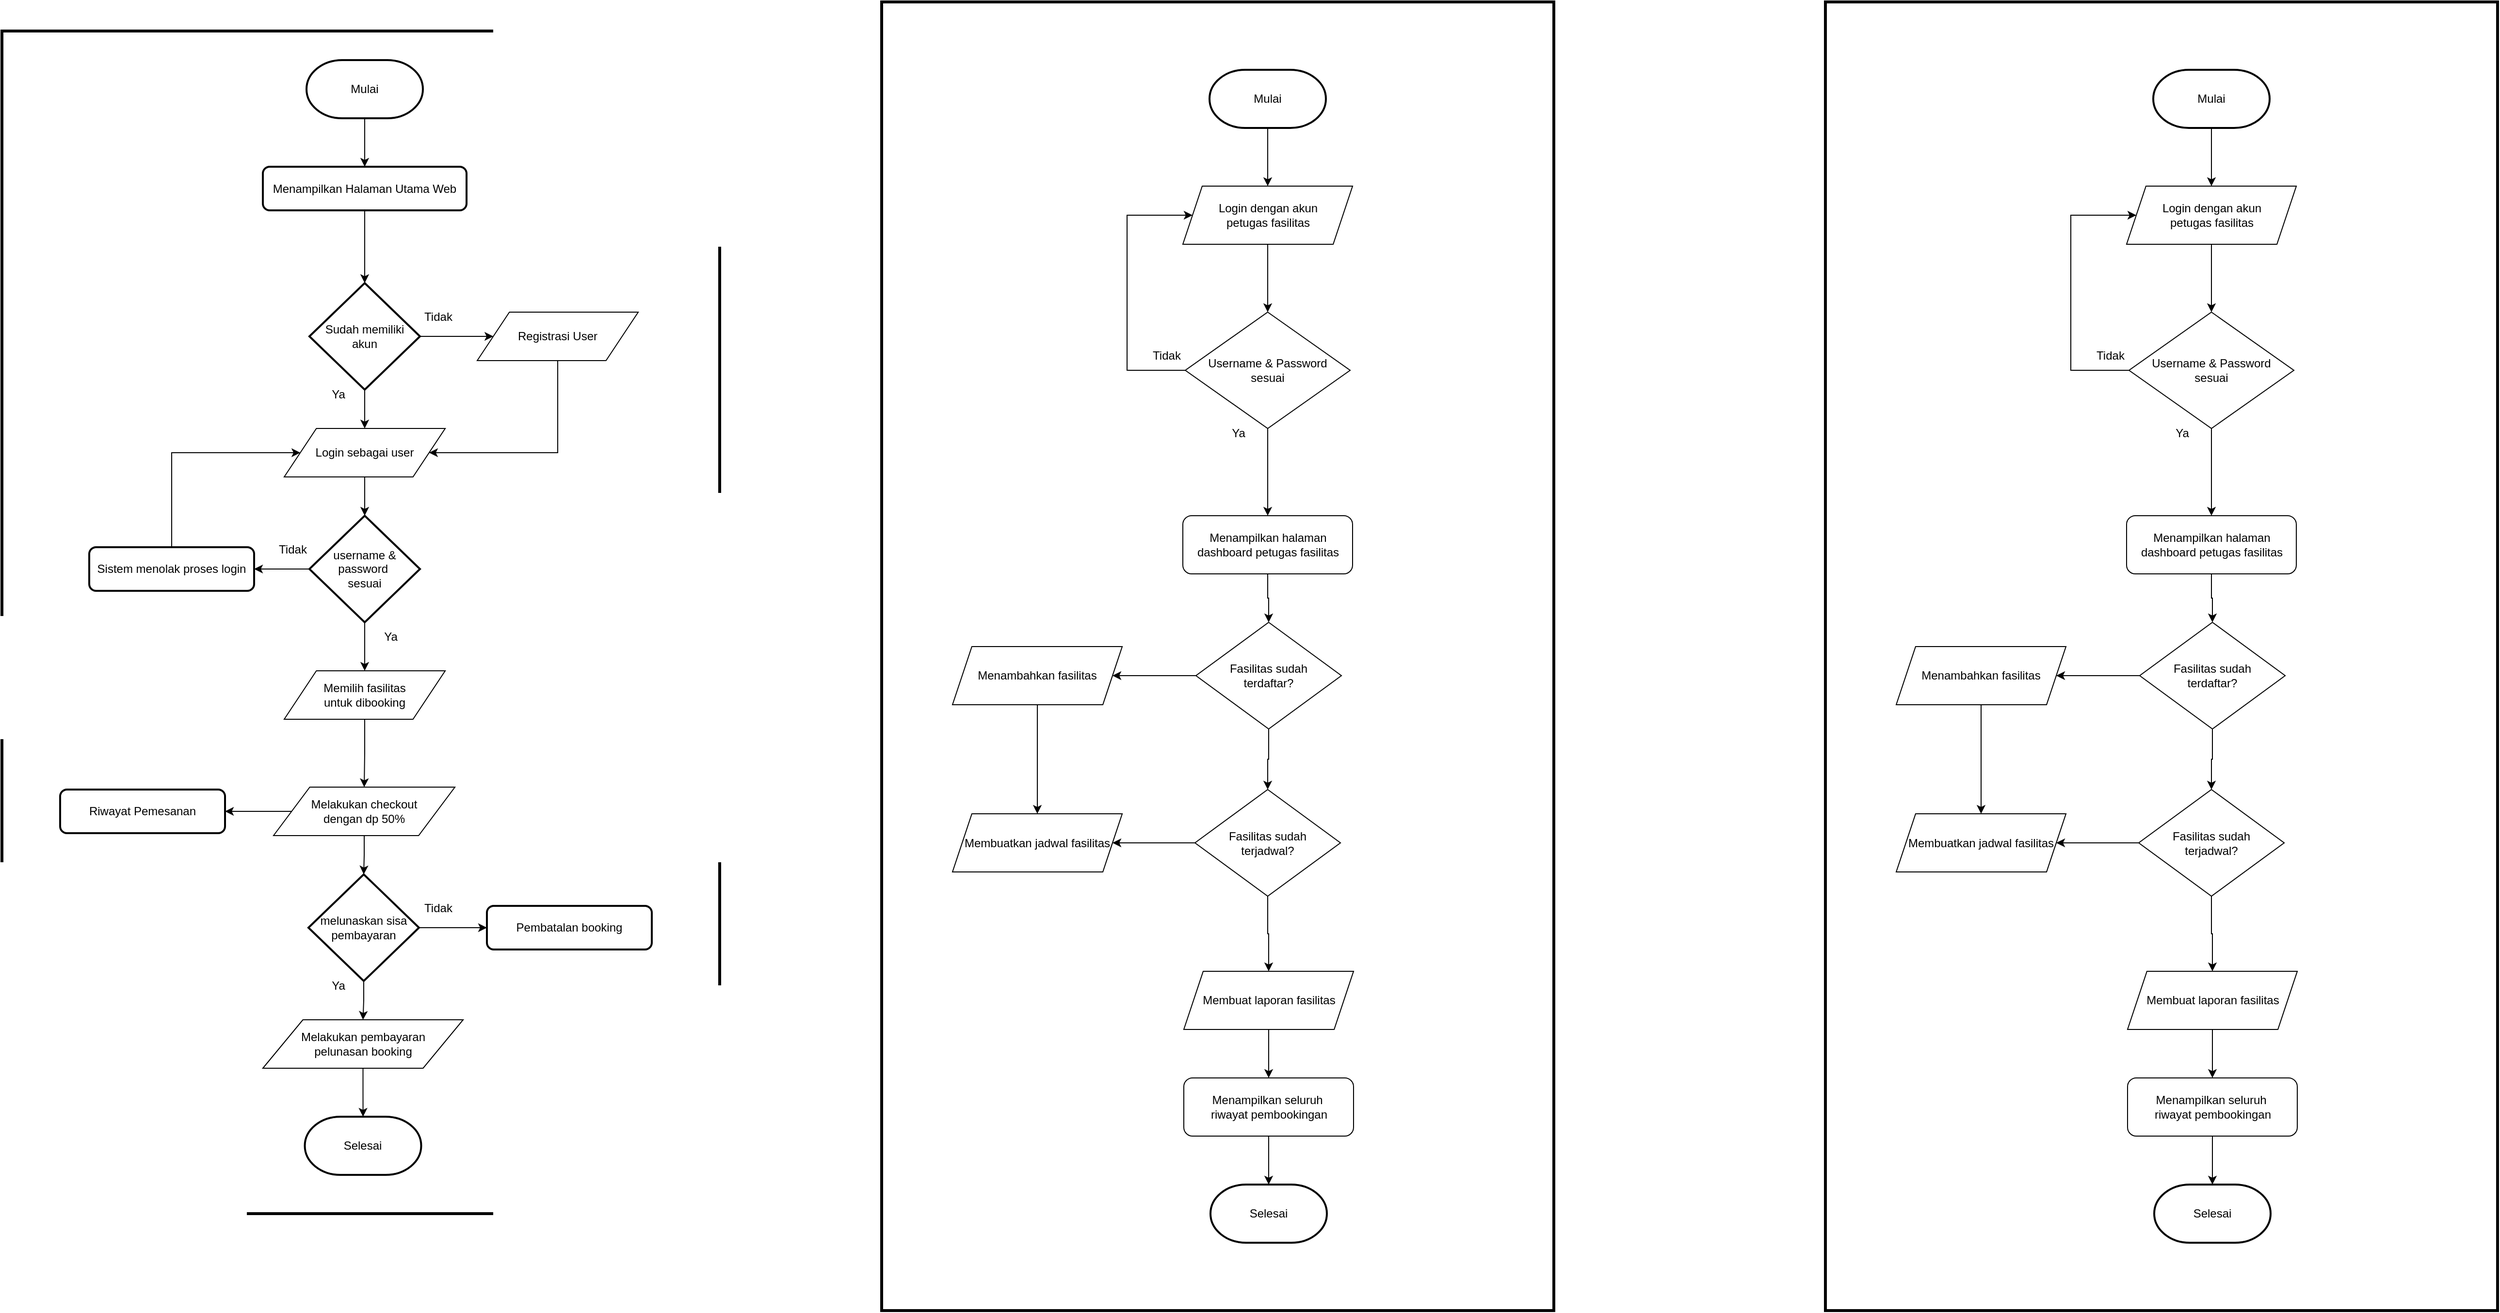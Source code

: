 <mxfile version="27.0.9">
  <diagram name="Halaman-1" id="lXgG5TOPFPsJoRf4Towu">
    <mxGraphModel dx="3930" dy="3294" grid="1" gridSize="10" guides="1" tooltips="1" connect="1" arrows="1" fold="1" page="1" pageScale="1" pageWidth="827" pageHeight="1169" math="0" shadow="0">
      <root>
        <mxCell id="0" />
        <mxCell id="1" parent="0" />
        <mxCell id="fmv-5AiRT6eqGZ5pxrEr-5" value="" style="edgeStyle=orthogonalEdgeStyle;rounded=0;orthogonalLoop=1;jettySize=auto;html=1;entryX=0.5;entryY=0;entryDx=0;entryDy=0;" parent="1" source="fmv-5AiRT6eqGZ5pxrEr-3" target="fmv-5AiRT6eqGZ5pxrEr-33" edge="1">
          <mxGeometry relative="1" as="geometry">
            <mxPoint x="414.0" y="110.0" as="targetPoint" />
          </mxGeometry>
        </mxCell>
        <mxCell id="fmv-5AiRT6eqGZ5pxrEr-3" value="Mulai" style="strokeWidth=2;html=1;shape=mxgraph.flowchart.terminator;whiteSpace=wrap;" parent="1" vertex="1">
          <mxGeometry x="354" y="-10" width="120" height="60" as="geometry" />
        </mxCell>
        <mxCell id="fmv-5AiRT6eqGZ5pxrEr-19" value="" style="edgeStyle=orthogonalEdgeStyle;rounded=0;orthogonalLoop=1;jettySize=auto;html=1;exitX=0.5;exitY=1;exitDx=0;exitDy=0;" parent="1" source="fmv-5AiRT6eqGZ5pxrEr-33" target="fmv-5AiRT6eqGZ5pxrEr-18" edge="1">
          <mxGeometry relative="1" as="geometry">
            <mxPoint x="414.0" y="160.0" as="sourcePoint" />
          </mxGeometry>
        </mxCell>
        <mxCell id="fmv-5AiRT6eqGZ5pxrEr-10" value="" style="edgeStyle=orthogonalEdgeStyle;rounded=0;orthogonalLoop=1;jettySize=auto;html=1;" parent="1" source="fmv-5AiRT6eqGZ5pxrEr-6" target="fmv-5AiRT6eqGZ5pxrEr-9" edge="1">
          <mxGeometry relative="1" as="geometry" />
        </mxCell>
        <mxCell id="fmv-5AiRT6eqGZ5pxrEr-6" value="Login sebagai user" style="shape=parallelogram;perimeter=parallelogramPerimeter;whiteSpace=wrap;html=1;dashed=0;" parent="1" vertex="1">
          <mxGeometry x="331" y="370" width="166" height="50" as="geometry" />
        </mxCell>
        <mxCell id="fmv-5AiRT6eqGZ5pxrEr-16" style="edgeStyle=orthogonalEdgeStyle;rounded=0;orthogonalLoop=1;jettySize=auto;html=1;exitX=0.5;exitY=0;exitDx=0;exitDy=0;entryX=0;entryY=0.5;entryDx=0;entryDy=0;" parent="1" source="fmv-5AiRT6eqGZ5pxrEr-8" target="fmv-5AiRT6eqGZ5pxrEr-6" edge="1">
          <mxGeometry relative="1" as="geometry">
            <Array as="points">
              <mxPoint x="215" y="395" />
            </Array>
          </mxGeometry>
        </mxCell>
        <mxCell id="fmv-5AiRT6eqGZ5pxrEr-8" value="Sistem menolak proses login" style="rounded=1;whiteSpace=wrap;html=1;absoluteArcSize=1;arcSize=14;strokeWidth=2;" parent="1" vertex="1">
          <mxGeometry x="130" y="492.5" width="170" height="45" as="geometry" />
        </mxCell>
        <mxCell id="fmv-5AiRT6eqGZ5pxrEr-13" value="" style="edgeStyle=orthogonalEdgeStyle;rounded=0;orthogonalLoop=1;jettySize=auto;html=1;" parent="1" source="fmv-5AiRT6eqGZ5pxrEr-9" target="fmv-5AiRT6eqGZ5pxrEr-8" edge="1">
          <mxGeometry relative="1" as="geometry" />
        </mxCell>
        <mxCell id="fmv-5AiRT6eqGZ5pxrEr-24" value="" style="edgeStyle=orthogonalEdgeStyle;rounded=0;orthogonalLoop=1;jettySize=auto;html=1;" parent="1" source="fmv-5AiRT6eqGZ5pxrEr-9" target="fmv-5AiRT6eqGZ5pxrEr-23" edge="1">
          <mxGeometry relative="1" as="geometry" />
        </mxCell>
        <mxCell id="fmv-5AiRT6eqGZ5pxrEr-9" value="username &amp;amp; password&amp;nbsp;&lt;div&gt;sesuai&lt;/div&gt;" style="strokeWidth=2;html=1;shape=mxgraph.flowchart.decision;whiteSpace=wrap;" parent="1" vertex="1">
          <mxGeometry x="357" y="460" width="114" height="110" as="geometry" />
        </mxCell>
        <mxCell id="fmv-5AiRT6eqGZ5pxrEr-28" style="edgeStyle=orthogonalEdgeStyle;rounded=0;orthogonalLoop=1;jettySize=auto;html=1;exitX=0.5;exitY=1;exitDx=0;exitDy=0;entryX=1;entryY=0.5;entryDx=0;entryDy=0;" parent="1" source="fmv-5AiRT6eqGZ5pxrEr-14" target="fmv-5AiRT6eqGZ5pxrEr-6" edge="1">
          <mxGeometry relative="1" as="geometry">
            <Array as="points">
              <mxPoint x="613" y="395" />
            </Array>
          </mxGeometry>
        </mxCell>
        <mxCell id="fmv-5AiRT6eqGZ5pxrEr-14" value="Registrasi User" style="shape=parallelogram;perimeter=parallelogramPerimeter;whiteSpace=wrap;html=1;dashed=0;" parent="1" vertex="1">
          <mxGeometry x="530" y="250" width="166" height="50" as="geometry" />
        </mxCell>
        <mxCell id="fmv-5AiRT6eqGZ5pxrEr-21" value="" style="edgeStyle=orthogonalEdgeStyle;rounded=0;orthogonalLoop=1;jettySize=auto;html=1;" parent="1" source="fmv-5AiRT6eqGZ5pxrEr-18" target="fmv-5AiRT6eqGZ5pxrEr-14" edge="1">
          <mxGeometry relative="1" as="geometry" />
        </mxCell>
        <mxCell id="fmv-5AiRT6eqGZ5pxrEr-27" value="" style="edgeStyle=orthogonalEdgeStyle;rounded=0;orthogonalLoop=1;jettySize=auto;html=1;" parent="1" source="fmv-5AiRT6eqGZ5pxrEr-18" target="fmv-5AiRT6eqGZ5pxrEr-6" edge="1">
          <mxGeometry relative="1" as="geometry" />
        </mxCell>
        <mxCell id="fmv-5AiRT6eqGZ5pxrEr-18" value="Sudah memiliki&lt;div&gt;akun&lt;/div&gt;" style="strokeWidth=2;html=1;shape=mxgraph.flowchart.decision;whiteSpace=wrap;" parent="1" vertex="1">
          <mxGeometry x="357" y="220" width="114" height="110" as="geometry" />
        </mxCell>
        <mxCell id="fmv-5AiRT6eqGZ5pxrEr-26" value="" style="edgeStyle=orthogonalEdgeStyle;rounded=0;orthogonalLoop=1;jettySize=auto;html=1;" parent="1" source="fmv-5AiRT6eqGZ5pxrEr-23" target="fmv-5AiRT6eqGZ5pxrEr-25" edge="1">
          <mxGeometry relative="1" as="geometry" />
        </mxCell>
        <mxCell id="fmv-5AiRT6eqGZ5pxrEr-23" value="Memilih fasilitas&lt;div&gt;untuk d&lt;span style=&quot;background-color: transparent; color: light-dark(rgb(0, 0, 0), rgb(255, 255, 255));&quot;&gt;ibooking&lt;/span&gt;&lt;/div&gt;" style="shape=parallelogram;perimeter=parallelogramPerimeter;whiteSpace=wrap;html=1;dashed=0;" parent="1" vertex="1">
          <mxGeometry x="331" y="620" width="166" height="50" as="geometry" />
        </mxCell>
        <mxCell id="fmv-5AiRT6eqGZ5pxrEr-36" value="" style="edgeStyle=orthogonalEdgeStyle;rounded=0;orthogonalLoop=1;jettySize=auto;html=1;" parent="1" source="fmv-5AiRT6eqGZ5pxrEr-25" target="fmv-5AiRT6eqGZ5pxrEr-35" edge="1">
          <mxGeometry relative="1" as="geometry" />
        </mxCell>
        <mxCell id="fmv-5AiRT6eqGZ5pxrEr-38" value="" style="edgeStyle=orthogonalEdgeStyle;rounded=0;orthogonalLoop=1;jettySize=auto;html=1;" parent="1" source="fmv-5AiRT6eqGZ5pxrEr-25" target="fmv-5AiRT6eqGZ5pxrEr-37" edge="1">
          <mxGeometry relative="1" as="geometry" />
        </mxCell>
        <mxCell id="fmv-5AiRT6eqGZ5pxrEr-25" value="Melakukan checkout&lt;div&gt;dengan dp 50%&lt;/div&gt;" style="shape=parallelogram;perimeter=parallelogramPerimeter;whiteSpace=wrap;html=1;dashed=0;" parent="1" vertex="1">
          <mxGeometry x="320" y="740" width="187" height="50" as="geometry" />
        </mxCell>
        <mxCell id="fmv-5AiRT6eqGZ5pxrEr-29" value="Tidak" style="text;html=1;align=center;verticalAlign=middle;whiteSpace=wrap;rounded=0;" parent="1" vertex="1">
          <mxGeometry x="310" y="480" width="60" height="30" as="geometry" />
        </mxCell>
        <mxCell id="fmv-5AiRT6eqGZ5pxrEr-30" value="Ya" style="text;html=1;align=center;verticalAlign=middle;whiteSpace=wrap;rounded=0;" parent="1" vertex="1">
          <mxGeometry x="357" y="320" width="60" height="30" as="geometry" />
        </mxCell>
        <mxCell id="fmv-5AiRT6eqGZ5pxrEr-31" value="Ya" style="text;html=1;align=center;verticalAlign=middle;whiteSpace=wrap;rounded=0;" parent="1" vertex="1">
          <mxGeometry x="411" y="570" width="60" height="30" as="geometry" />
        </mxCell>
        <mxCell id="fmv-5AiRT6eqGZ5pxrEr-32" value="Tidak" style="text;html=1;align=center;verticalAlign=middle;whiteSpace=wrap;rounded=0;" parent="1" vertex="1">
          <mxGeometry x="460" y="240" width="60" height="30" as="geometry" />
        </mxCell>
        <mxCell id="fmv-5AiRT6eqGZ5pxrEr-33" value="Menampilkan Halaman Utama Web" style="rounded=1;whiteSpace=wrap;html=1;absoluteArcSize=1;arcSize=14;strokeWidth=2;" parent="1" vertex="1">
          <mxGeometry x="309" y="100" width="210" height="45" as="geometry" />
        </mxCell>
        <mxCell id="fmv-5AiRT6eqGZ5pxrEr-35" value="Riwayat Pemesanan" style="rounded=1;whiteSpace=wrap;html=1;absoluteArcSize=1;arcSize=14;strokeWidth=2;" parent="1" vertex="1">
          <mxGeometry x="100" y="742.5" width="170" height="45" as="geometry" />
        </mxCell>
        <mxCell id="fmv-5AiRT6eqGZ5pxrEr-40" value="" style="edgeStyle=orthogonalEdgeStyle;rounded=0;orthogonalLoop=1;jettySize=auto;html=1;" parent="1" source="fmv-5AiRT6eqGZ5pxrEr-37" target="fmv-5AiRT6eqGZ5pxrEr-39" edge="1">
          <mxGeometry relative="1" as="geometry" />
        </mxCell>
        <mxCell id="fmv-5AiRT6eqGZ5pxrEr-43" value="" style="edgeStyle=orthogonalEdgeStyle;rounded=0;orthogonalLoop=1;jettySize=auto;html=1;" parent="1" source="fmv-5AiRT6eqGZ5pxrEr-37" target="fmv-5AiRT6eqGZ5pxrEr-42" edge="1">
          <mxGeometry relative="1" as="geometry" />
        </mxCell>
        <mxCell id="fmv-5AiRT6eqGZ5pxrEr-37" value="melunaskan sisa&lt;div&gt;pembayaran&lt;/div&gt;" style="strokeWidth=2;html=1;shape=mxgraph.flowchart.decision;whiteSpace=wrap;" parent="1" vertex="1">
          <mxGeometry x="356" y="830" width="114" height="110" as="geometry" />
        </mxCell>
        <mxCell id="fmv-5AiRT6eqGZ5pxrEr-47" value="" style="edgeStyle=orthogonalEdgeStyle;rounded=0;orthogonalLoop=1;jettySize=auto;html=1;" parent="1" source="fmv-5AiRT6eqGZ5pxrEr-39" target="fmv-5AiRT6eqGZ5pxrEr-46" edge="1">
          <mxGeometry relative="1" as="geometry" />
        </mxCell>
        <mxCell id="fmv-5AiRT6eqGZ5pxrEr-39" value="Melakukan pembayaran&lt;div&gt;pelunasan booking&lt;/div&gt;" style="shape=parallelogram;perimeter=parallelogramPerimeter;whiteSpace=wrap;html=1;dashed=0;" parent="1" vertex="1">
          <mxGeometry x="309" y="980" width="206.5" height="50" as="geometry" />
        </mxCell>
        <mxCell id="fmv-5AiRT6eqGZ5pxrEr-42" value="Pembatalan booking" style="rounded=1;whiteSpace=wrap;html=1;absoluteArcSize=1;arcSize=14;strokeWidth=2;" parent="1" vertex="1">
          <mxGeometry x="540" y="862.5" width="170" height="45" as="geometry" />
        </mxCell>
        <mxCell id="fmv-5AiRT6eqGZ5pxrEr-44" value="Ya" style="text;html=1;align=center;verticalAlign=middle;whiteSpace=wrap;rounded=0;" parent="1" vertex="1">
          <mxGeometry x="357" y="930" width="60" height="30" as="geometry" />
        </mxCell>
        <mxCell id="fmv-5AiRT6eqGZ5pxrEr-45" value="Tidak" style="text;html=1;align=center;verticalAlign=middle;whiteSpace=wrap;rounded=0;" parent="1" vertex="1">
          <mxGeometry x="460" y="850" width="60" height="30" as="geometry" />
        </mxCell>
        <mxCell id="fmv-5AiRT6eqGZ5pxrEr-46" value="Selesai" style="strokeWidth=2;html=1;shape=mxgraph.flowchart.terminator;whiteSpace=wrap;" parent="1" vertex="1">
          <mxGeometry x="352.25" y="1080" width="120" height="60" as="geometry" />
        </mxCell>
        <mxCell id="fmv-5AiRT6eqGZ5pxrEr-49" value="" style="rounded=0;whiteSpace=wrap;html=1;fillColor=none;strokeWidth=3;" parent="1" vertex="1">
          <mxGeometry x="40" y="-40" width="740" height="1220" as="geometry" />
        </mxCell>
        <mxCell id="fmv-5AiRT6eqGZ5pxrEr-51" value="" style="edgeStyle=orthogonalEdgeStyle;rounded=0;orthogonalLoop=1;jettySize=auto;html=1;entryX=0.5;entryY=0;entryDx=0;entryDy=0;" parent="1" source="fmv-5AiRT6eqGZ5pxrEr-52" target="fmv-5AiRT6eqGZ5pxrEr-58" edge="1">
          <mxGeometry relative="1" as="geometry">
            <mxPoint x="1345" y="110.0" as="targetPoint" />
          </mxGeometry>
        </mxCell>
        <mxCell id="fmv-5AiRT6eqGZ5pxrEr-52" value="Mulai" style="strokeWidth=2;html=1;shape=mxgraph.flowchart.terminator;whiteSpace=wrap;" parent="1" vertex="1">
          <mxGeometry x="1285" width="120" height="60" as="geometry" />
        </mxCell>
        <mxCell id="fmv-5AiRT6eqGZ5pxrEr-60" value="" style="edgeStyle=orthogonalEdgeStyle;rounded=0;orthogonalLoop=1;jettySize=auto;html=1;" parent="1" source="fmv-5AiRT6eqGZ5pxrEr-58" target="fmv-5AiRT6eqGZ5pxrEr-59" edge="1">
          <mxGeometry relative="1" as="geometry" />
        </mxCell>
        <mxCell id="fmv-5AiRT6eqGZ5pxrEr-58" value="Login dengan akun&lt;div&gt;petugas fasilitas&lt;/div&gt;" style="shape=parallelogram;perimeter=parallelogramPerimeter;whiteSpace=wrap;html=1;fixedSize=1;" parent="1" vertex="1">
          <mxGeometry x="1257.5" y="120" width="175" height="60" as="geometry" />
        </mxCell>
        <mxCell id="fmv-5AiRT6eqGZ5pxrEr-61" style="edgeStyle=orthogonalEdgeStyle;rounded=0;orthogonalLoop=1;jettySize=auto;html=1;exitX=0;exitY=0.5;exitDx=0;exitDy=0;entryX=0;entryY=0.5;entryDx=0;entryDy=0;" parent="1" source="fmv-5AiRT6eqGZ5pxrEr-59" target="fmv-5AiRT6eqGZ5pxrEr-58" edge="1">
          <mxGeometry relative="1" as="geometry">
            <Array as="points">
              <mxPoint x="1200" y="310" />
              <mxPoint x="1200" y="150" />
            </Array>
          </mxGeometry>
        </mxCell>
        <mxCell id="fmv-5AiRT6eqGZ5pxrEr-65" value="" style="edgeStyle=orthogonalEdgeStyle;rounded=0;orthogonalLoop=1;jettySize=auto;html=1;" parent="1" source="fmv-5AiRT6eqGZ5pxrEr-59" target="fmv-5AiRT6eqGZ5pxrEr-64" edge="1">
          <mxGeometry relative="1" as="geometry" />
        </mxCell>
        <mxCell id="fmv-5AiRT6eqGZ5pxrEr-59" value="Username &amp;amp; Password&lt;div&gt;sesuai&lt;/div&gt;" style="rhombus;whiteSpace=wrap;html=1;" parent="1" vertex="1">
          <mxGeometry x="1260" y="250" width="170" height="120" as="geometry" />
        </mxCell>
        <mxCell id="fmv-5AiRT6eqGZ5pxrEr-62" value="Ya" style="text;html=1;align=center;verticalAlign=middle;whiteSpace=wrap;rounded=0;" parent="1" vertex="1">
          <mxGeometry x="1285" y="360" width="60" height="30" as="geometry" />
        </mxCell>
        <mxCell id="fmv-5AiRT6eqGZ5pxrEr-63" value="Tidak" style="text;html=1;align=center;verticalAlign=middle;whiteSpace=wrap;rounded=0;" parent="1" vertex="1">
          <mxGeometry x="1211" y="280" width="60" height="30" as="geometry" />
        </mxCell>
        <mxCell id="fmv-5AiRT6eqGZ5pxrEr-69" value="" style="edgeStyle=orthogonalEdgeStyle;rounded=0;orthogonalLoop=1;jettySize=auto;html=1;" parent="1" source="fmv-5AiRT6eqGZ5pxrEr-64" target="fmv-5AiRT6eqGZ5pxrEr-68" edge="1">
          <mxGeometry relative="1" as="geometry" />
        </mxCell>
        <mxCell id="fmv-5AiRT6eqGZ5pxrEr-64" value="Menampilkan halaman dashboard petugas fasilitas" style="rounded=1;whiteSpace=wrap;html=1;" parent="1" vertex="1">
          <mxGeometry x="1257.5" y="460" width="175" height="60" as="geometry" />
        </mxCell>
        <mxCell id="fmv-5AiRT6eqGZ5pxrEr-74" value="" style="edgeStyle=orthogonalEdgeStyle;rounded=0;orthogonalLoop=1;jettySize=auto;html=1;" parent="1" source="fmv-5AiRT6eqGZ5pxrEr-66" target="fmv-5AiRT6eqGZ5pxrEr-73" edge="1">
          <mxGeometry relative="1" as="geometry" />
        </mxCell>
        <mxCell id="fmv-5AiRT6eqGZ5pxrEr-66" value="Menambahkan fasilitas" style="shape=parallelogram;perimeter=parallelogramPerimeter;whiteSpace=wrap;html=1;fixedSize=1;" parent="1" vertex="1">
          <mxGeometry x="1020" y="595" width="175" height="60" as="geometry" />
        </mxCell>
        <mxCell id="fmv-5AiRT6eqGZ5pxrEr-70" value="" style="edgeStyle=orthogonalEdgeStyle;rounded=0;orthogonalLoop=1;jettySize=auto;html=1;" parent="1" source="fmv-5AiRT6eqGZ5pxrEr-68" target="fmv-5AiRT6eqGZ5pxrEr-66" edge="1">
          <mxGeometry relative="1" as="geometry" />
        </mxCell>
        <mxCell id="fmv-5AiRT6eqGZ5pxrEr-72" value="" style="edgeStyle=orthogonalEdgeStyle;rounded=0;orthogonalLoop=1;jettySize=auto;html=1;" parent="1" source="fmv-5AiRT6eqGZ5pxrEr-68" target="fmv-5AiRT6eqGZ5pxrEr-71" edge="1">
          <mxGeometry relative="1" as="geometry" />
        </mxCell>
        <mxCell id="fmv-5AiRT6eqGZ5pxrEr-68" value="Fasilitas sudah&lt;div&gt;terdaftar?&lt;/div&gt;" style="rhombus;whiteSpace=wrap;html=1;" parent="1" vertex="1">
          <mxGeometry x="1271" y="570" width="150" height="110" as="geometry" />
        </mxCell>
        <mxCell id="fmv-5AiRT6eqGZ5pxrEr-75" value="" style="edgeStyle=orthogonalEdgeStyle;rounded=0;orthogonalLoop=1;jettySize=auto;html=1;" parent="1" source="fmv-5AiRT6eqGZ5pxrEr-71" target="fmv-5AiRT6eqGZ5pxrEr-73" edge="1">
          <mxGeometry relative="1" as="geometry" />
        </mxCell>
        <mxCell id="fmv-5AiRT6eqGZ5pxrEr-77" value="" style="edgeStyle=orthogonalEdgeStyle;rounded=0;orthogonalLoop=1;jettySize=auto;html=1;" parent="1" source="fmv-5AiRT6eqGZ5pxrEr-71" target="fmv-5AiRT6eqGZ5pxrEr-76" edge="1">
          <mxGeometry relative="1" as="geometry" />
        </mxCell>
        <mxCell id="fmv-5AiRT6eqGZ5pxrEr-71" value="Fasilitas sudah&lt;div&gt;terjadwal?&lt;/div&gt;" style="rhombus;whiteSpace=wrap;html=1;" parent="1" vertex="1">
          <mxGeometry x="1270" y="742.5" width="150" height="110" as="geometry" />
        </mxCell>
        <mxCell id="fmv-5AiRT6eqGZ5pxrEr-73" value="Membuatkan jadwal fasilitas" style="shape=parallelogram;perimeter=parallelogramPerimeter;whiteSpace=wrap;html=1;fixedSize=1;" parent="1" vertex="1">
          <mxGeometry x="1020" y="767.5" width="175" height="60" as="geometry" />
        </mxCell>
        <mxCell id="fmv-5AiRT6eqGZ5pxrEr-79" value="" style="edgeStyle=orthogonalEdgeStyle;rounded=0;orthogonalLoop=1;jettySize=auto;html=1;" parent="1" source="fmv-5AiRT6eqGZ5pxrEr-76" target="fmv-5AiRT6eqGZ5pxrEr-78" edge="1">
          <mxGeometry relative="1" as="geometry" />
        </mxCell>
        <mxCell id="fmv-5AiRT6eqGZ5pxrEr-76" value="Membuat laporan fasilitas" style="shape=parallelogram;perimeter=parallelogramPerimeter;whiteSpace=wrap;html=1;fixedSize=1;" parent="1" vertex="1">
          <mxGeometry x="1258.5" y="930" width="175" height="60" as="geometry" />
        </mxCell>
        <mxCell id="fmv-5AiRT6eqGZ5pxrEr-81" value="" style="edgeStyle=orthogonalEdgeStyle;rounded=0;orthogonalLoop=1;jettySize=auto;html=1;" parent="1" source="fmv-5AiRT6eqGZ5pxrEr-78" target="fmv-5AiRT6eqGZ5pxrEr-80" edge="1">
          <mxGeometry relative="1" as="geometry" />
        </mxCell>
        <mxCell id="fmv-5AiRT6eqGZ5pxrEr-78" value="Menampilkan seluruh&amp;nbsp;&lt;div&gt;riwayat&amp;nbsp;&lt;span style=&quot;background-color: transparent; color: light-dark(rgb(0, 0, 0), rgb(255, 255, 255));&quot;&gt;pembookingan&lt;/span&gt;&lt;/div&gt;" style="rounded=1;whiteSpace=wrap;html=1;" parent="1" vertex="1">
          <mxGeometry x="1258.5" y="1040" width="175" height="60" as="geometry" />
        </mxCell>
        <mxCell id="fmv-5AiRT6eqGZ5pxrEr-80" value="Selesai" style="strokeWidth=2;html=1;shape=mxgraph.flowchart.terminator;whiteSpace=wrap;" parent="1" vertex="1">
          <mxGeometry x="1286" y="1150" width="120" height="60" as="geometry" />
        </mxCell>
        <mxCell id="fmv-5AiRT6eqGZ5pxrEr-82" value="" style="rounded=0;whiteSpace=wrap;html=1;fillColor=none;strokeWidth=3;" parent="1" vertex="1">
          <mxGeometry x="947" y="-70" width="693" height="1350" as="geometry" />
        </mxCell>
        <mxCell id="fmv-5AiRT6eqGZ5pxrEr-83" value="" style="edgeStyle=orthogonalEdgeStyle;rounded=0;orthogonalLoop=1;jettySize=auto;html=1;entryX=0.5;entryY=0;entryDx=0;entryDy=0;" parent="1" source="fmv-5AiRT6eqGZ5pxrEr-84" target="fmv-5AiRT6eqGZ5pxrEr-86" edge="1">
          <mxGeometry relative="1" as="geometry">
            <mxPoint x="2318" y="110.0" as="targetPoint" />
          </mxGeometry>
        </mxCell>
        <mxCell id="fmv-5AiRT6eqGZ5pxrEr-84" value="Mulai" style="strokeWidth=2;html=1;shape=mxgraph.flowchart.terminator;whiteSpace=wrap;" parent="1" vertex="1">
          <mxGeometry x="2258" width="120" height="60" as="geometry" />
        </mxCell>
        <mxCell id="fmv-5AiRT6eqGZ5pxrEr-85" value="" style="edgeStyle=orthogonalEdgeStyle;rounded=0;orthogonalLoop=1;jettySize=auto;html=1;" parent="1" source="fmv-5AiRT6eqGZ5pxrEr-86" target="fmv-5AiRT6eqGZ5pxrEr-89" edge="1">
          <mxGeometry relative="1" as="geometry" />
        </mxCell>
        <mxCell id="fmv-5AiRT6eqGZ5pxrEr-86" value="Login dengan akun&lt;div&gt;petugas fasilitas&lt;/div&gt;" style="shape=parallelogram;perimeter=parallelogramPerimeter;whiteSpace=wrap;html=1;fixedSize=1;" parent="1" vertex="1">
          <mxGeometry x="2230.5" y="120" width="175" height="60" as="geometry" />
        </mxCell>
        <mxCell id="fmv-5AiRT6eqGZ5pxrEr-87" style="edgeStyle=orthogonalEdgeStyle;rounded=0;orthogonalLoop=1;jettySize=auto;html=1;exitX=0;exitY=0.5;exitDx=0;exitDy=0;entryX=0;entryY=0.5;entryDx=0;entryDy=0;" parent="1" source="fmv-5AiRT6eqGZ5pxrEr-89" target="fmv-5AiRT6eqGZ5pxrEr-86" edge="1">
          <mxGeometry relative="1" as="geometry">
            <Array as="points">
              <mxPoint x="2173" y="310" />
              <mxPoint x="2173" y="150" />
            </Array>
          </mxGeometry>
        </mxCell>
        <mxCell id="fmv-5AiRT6eqGZ5pxrEr-88" value="" style="edgeStyle=orthogonalEdgeStyle;rounded=0;orthogonalLoop=1;jettySize=auto;html=1;" parent="1" source="fmv-5AiRT6eqGZ5pxrEr-89" target="fmv-5AiRT6eqGZ5pxrEr-93" edge="1">
          <mxGeometry relative="1" as="geometry" />
        </mxCell>
        <mxCell id="fmv-5AiRT6eqGZ5pxrEr-89" value="Username &amp;amp; Password&lt;div&gt;sesuai&lt;/div&gt;" style="rhombus;whiteSpace=wrap;html=1;" parent="1" vertex="1">
          <mxGeometry x="2233" y="250" width="170" height="120" as="geometry" />
        </mxCell>
        <mxCell id="fmv-5AiRT6eqGZ5pxrEr-90" value="Ya" style="text;html=1;align=center;verticalAlign=middle;whiteSpace=wrap;rounded=0;" parent="1" vertex="1">
          <mxGeometry x="2258" y="360" width="60" height="30" as="geometry" />
        </mxCell>
        <mxCell id="fmv-5AiRT6eqGZ5pxrEr-91" value="Tidak" style="text;html=1;align=center;verticalAlign=middle;whiteSpace=wrap;rounded=0;" parent="1" vertex="1">
          <mxGeometry x="2184" y="280" width="60" height="30" as="geometry" />
        </mxCell>
        <mxCell id="fmv-5AiRT6eqGZ5pxrEr-92" value="" style="edgeStyle=orthogonalEdgeStyle;rounded=0;orthogonalLoop=1;jettySize=auto;html=1;" parent="1" source="fmv-5AiRT6eqGZ5pxrEr-93" target="fmv-5AiRT6eqGZ5pxrEr-98" edge="1">
          <mxGeometry relative="1" as="geometry" />
        </mxCell>
        <mxCell id="fmv-5AiRT6eqGZ5pxrEr-93" value="Menampilkan halaman dashboard petugas fasilitas" style="rounded=1;whiteSpace=wrap;html=1;" parent="1" vertex="1">
          <mxGeometry x="2230.5" y="460" width="175" height="60" as="geometry" />
        </mxCell>
        <mxCell id="fmv-5AiRT6eqGZ5pxrEr-94" value="" style="edgeStyle=orthogonalEdgeStyle;rounded=0;orthogonalLoop=1;jettySize=auto;html=1;" parent="1" source="fmv-5AiRT6eqGZ5pxrEr-95" target="fmv-5AiRT6eqGZ5pxrEr-102" edge="1">
          <mxGeometry relative="1" as="geometry" />
        </mxCell>
        <mxCell id="fmv-5AiRT6eqGZ5pxrEr-95" value="Menambahkan fasilitas" style="shape=parallelogram;perimeter=parallelogramPerimeter;whiteSpace=wrap;html=1;fixedSize=1;" parent="1" vertex="1">
          <mxGeometry x="1993" y="595" width="175" height="60" as="geometry" />
        </mxCell>
        <mxCell id="fmv-5AiRT6eqGZ5pxrEr-96" value="" style="edgeStyle=orthogonalEdgeStyle;rounded=0;orthogonalLoop=1;jettySize=auto;html=1;" parent="1" source="fmv-5AiRT6eqGZ5pxrEr-98" target="fmv-5AiRT6eqGZ5pxrEr-95" edge="1">
          <mxGeometry relative="1" as="geometry" />
        </mxCell>
        <mxCell id="fmv-5AiRT6eqGZ5pxrEr-97" value="" style="edgeStyle=orthogonalEdgeStyle;rounded=0;orthogonalLoop=1;jettySize=auto;html=1;" parent="1" source="fmv-5AiRT6eqGZ5pxrEr-98" target="fmv-5AiRT6eqGZ5pxrEr-101" edge="1">
          <mxGeometry relative="1" as="geometry" />
        </mxCell>
        <mxCell id="fmv-5AiRT6eqGZ5pxrEr-98" value="Fasilitas sudah&lt;div&gt;terdaftar?&lt;/div&gt;" style="rhombus;whiteSpace=wrap;html=1;" parent="1" vertex="1">
          <mxGeometry x="2244" y="570" width="150" height="110" as="geometry" />
        </mxCell>
        <mxCell id="fmv-5AiRT6eqGZ5pxrEr-99" value="" style="edgeStyle=orthogonalEdgeStyle;rounded=0;orthogonalLoop=1;jettySize=auto;html=1;" parent="1" source="fmv-5AiRT6eqGZ5pxrEr-101" target="fmv-5AiRT6eqGZ5pxrEr-102" edge="1">
          <mxGeometry relative="1" as="geometry" />
        </mxCell>
        <mxCell id="fmv-5AiRT6eqGZ5pxrEr-100" value="" style="edgeStyle=orthogonalEdgeStyle;rounded=0;orthogonalLoop=1;jettySize=auto;html=1;" parent="1" source="fmv-5AiRT6eqGZ5pxrEr-101" target="fmv-5AiRT6eqGZ5pxrEr-104" edge="1">
          <mxGeometry relative="1" as="geometry" />
        </mxCell>
        <mxCell id="fmv-5AiRT6eqGZ5pxrEr-101" value="Fasilitas sudah&lt;div&gt;terjadwal?&lt;/div&gt;" style="rhombus;whiteSpace=wrap;html=1;" parent="1" vertex="1">
          <mxGeometry x="2243" y="742.5" width="150" height="110" as="geometry" />
        </mxCell>
        <mxCell id="fmv-5AiRT6eqGZ5pxrEr-102" value="Membuatkan jadwal fasilitas" style="shape=parallelogram;perimeter=parallelogramPerimeter;whiteSpace=wrap;html=1;fixedSize=1;" parent="1" vertex="1">
          <mxGeometry x="1993" y="767.5" width="175" height="60" as="geometry" />
        </mxCell>
        <mxCell id="fmv-5AiRT6eqGZ5pxrEr-103" value="" style="edgeStyle=orthogonalEdgeStyle;rounded=0;orthogonalLoop=1;jettySize=auto;html=1;" parent="1" source="fmv-5AiRT6eqGZ5pxrEr-104" target="fmv-5AiRT6eqGZ5pxrEr-106" edge="1">
          <mxGeometry relative="1" as="geometry" />
        </mxCell>
        <mxCell id="fmv-5AiRT6eqGZ5pxrEr-104" value="Membuat laporan fasilitas" style="shape=parallelogram;perimeter=parallelogramPerimeter;whiteSpace=wrap;html=1;fixedSize=1;" parent="1" vertex="1">
          <mxGeometry x="2231.5" y="930" width="175" height="60" as="geometry" />
        </mxCell>
        <mxCell id="fmv-5AiRT6eqGZ5pxrEr-105" value="" style="edgeStyle=orthogonalEdgeStyle;rounded=0;orthogonalLoop=1;jettySize=auto;html=1;" parent="1" source="fmv-5AiRT6eqGZ5pxrEr-106" target="fmv-5AiRT6eqGZ5pxrEr-107" edge="1">
          <mxGeometry relative="1" as="geometry" />
        </mxCell>
        <mxCell id="fmv-5AiRT6eqGZ5pxrEr-106" value="Menampilkan seluruh&amp;nbsp;&lt;div&gt;riwayat&amp;nbsp;&lt;span style=&quot;background-color: transparent; color: light-dark(rgb(0, 0, 0), rgb(255, 255, 255));&quot;&gt;pembookingan&lt;/span&gt;&lt;/div&gt;" style="rounded=1;whiteSpace=wrap;html=1;" parent="1" vertex="1">
          <mxGeometry x="2231.5" y="1040" width="175" height="60" as="geometry" />
        </mxCell>
        <mxCell id="fmv-5AiRT6eqGZ5pxrEr-107" value="Selesai" style="strokeWidth=2;html=1;shape=mxgraph.flowchart.terminator;whiteSpace=wrap;" parent="1" vertex="1">
          <mxGeometry x="2259" y="1150" width="120" height="60" as="geometry" />
        </mxCell>
        <mxCell id="fmv-5AiRT6eqGZ5pxrEr-108" value="" style="rounded=0;whiteSpace=wrap;html=1;fillColor=none;strokeWidth=3;" parent="1" vertex="1">
          <mxGeometry x="1920" y="-70" width="693" height="1350" as="geometry" />
        </mxCell>
      </root>
    </mxGraphModel>
  </diagram>
</mxfile>
